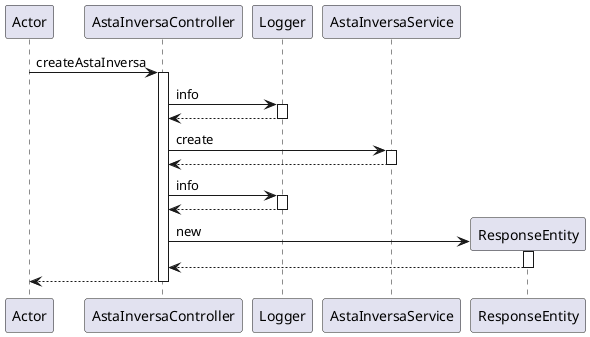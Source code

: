 @startuml
participant Actor
Actor -> AstaInversaController : createAstaInversa
activate AstaInversaController
AstaInversaController -> Logger : info
activate Logger
Logger --> AstaInversaController
deactivate Logger
AstaInversaController -> AstaInversaService : create
activate AstaInversaService
AstaInversaService --> AstaInversaController
deactivate AstaInversaService
AstaInversaController -> Logger : info
activate Logger
Logger --> AstaInversaController
deactivate Logger
create ResponseEntity
AstaInversaController -> ResponseEntity : new
activate ResponseEntity
ResponseEntity --> AstaInversaController
deactivate ResponseEntity
return
@enduml